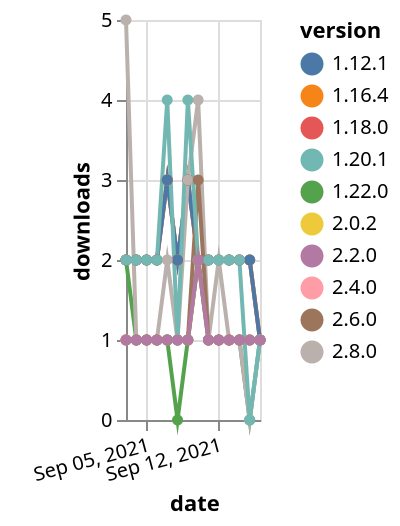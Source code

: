 {"$schema": "https://vega.github.io/schema/vega-lite/v5.json", "description": "A simple bar chart with embedded data.", "data": {"values": [{"date": "2021-09-03", "total": 222, "delta": 1, "version": "2.0.2"}, {"date": "2021-09-04", "total": 223, "delta": 1, "version": "2.0.2"}, {"date": "2021-09-05", "total": 224, "delta": 1, "version": "2.0.2"}, {"date": "2021-09-06", "total": 225, "delta": 1, "version": "2.0.2"}, {"date": "2021-09-07", "total": 226, "delta": 1, "version": "2.0.2"}, {"date": "2021-09-08", "total": 227, "delta": 1, "version": "2.0.2"}, {"date": "2021-09-09", "total": 228, "delta": 1, "version": "2.0.2"}, {"date": "2021-09-10", "total": 230, "delta": 2, "version": "2.0.2"}, {"date": "2021-09-11", "total": 231, "delta": 1, "version": "2.0.2"}, {"date": "2021-09-12", "total": 232, "delta": 1, "version": "2.0.2"}, {"date": "2021-09-13", "total": 233, "delta": 1, "version": "2.0.2"}, {"date": "2021-09-14", "total": 234, "delta": 1, "version": "2.0.2"}, {"date": "2021-09-15", "total": 235, "delta": 1, "version": "2.0.2"}, {"date": "2021-09-16", "total": 236, "delta": 1, "version": "2.0.2"}, {"date": "2021-09-03", "total": 2626, "delta": 2, "version": "1.18.0"}, {"date": "2021-09-04", "total": 2628, "delta": 2, "version": "1.18.0"}, {"date": "2021-09-05", "total": 2630, "delta": 2, "version": "1.18.0"}, {"date": "2021-09-06", "total": 2632, "delta": 2, "version": "1.18.0"}, {"date": "2021-09-07", "total": 2635, "delta": 3, "version": "1.18.0"}, {"date": "2021-09-08", "total": 2637, "delta": 2, "version": "1.18.0"}, {"date": "2021-09-09", "total": 2640, "delta": 3, "version": "1.18.0"}, {"date": "2021-09-10", "total": 2642, "delta": 2, "version": "1.18.0"}, {"date": "2021-09-11", "total": 2644, "delta": 2, "version": "1.18.0"}, {"date": "2021-09-12", "total": 2646, "delta": 2, "version": "1.18.0"}, {"date": "2021-09-13", "total": 2648, "delta": 2, "version": "1.18.0"}, {"date": "2021-09-14", "total": 2650, "delta": 2, "version": "1.18.0"}, {"date": "2021-09-15", "total": 2652, "delta": 2, "version": "1.18.0"}, {"date": "2021-09-16", "total": 2653, "delta": 1, "version": "1.18.0"}, {"date": "2021-09-03", "total": 243, "delta": 1, "version": "2.4.0"}, {"date": "2021-09-04", "total": 244, "delta": 1, "version": "2.4.0"}, {"date": "2021-09-05", "total": 245, "delta": 1, "version": "2.4.0"}, {"date": "2021-09-06", "total": 246, "delta": 1, "version": "2.4.0"}, {"date": "2021-09-07", "total": 247, "delta": 1, "version": "2.4.0"}, {"date": "2021-09-08", "total": 248, "delta": 1, "version": "2.4.0"}, {"date": "2021-09-09", "total": 249, "delta": 1, "version": "2.4.0"}, {"date": "2021-09-10", "total": 251, "delta": 2, "version": "2.4.0"}, {"date": "2021-09-11", "total": 252, "delta": 1, "version": "2.4.0"}, {"date": "2021-09-12", "total": 253, "delta": 1, "version": "2.4.0"}, {"date": "2021-09-13", "total": 254, "delta": 1, "version": "2.4.0"}, {"date": "2021-09-14", "total": 255, "delta": 1, "version": "2.4.0"}, {"date": "2021-09-15", "total": 256, "delta": 1, "version": "2.4.0"}, {"date": "2021-09-16", "total": 257, "delta": 1, "version": "2.4.0"}, {"date": "2021-09-03", "total": 319, "delta": 2, "version": "1.22.0"}, {"date": "2021-09-04", "total": 320, "delta": 1, "version": "1.22.0"}, {"date": "2021-09-05", "total": 321, "delta": 1, "version": "1.22.0"}, {"date": "2021-09-06", "total": 322, "delta": 1, "version": "1.22.0"}, {"date": "2021-09-07", "total": 323, "delta": 1, "version": "1.22.0"}, {"date": "2021-09-08", "total": 323, "delta": 0, "version": "1.22.0"}, {"date": "2021-09-09", "total": 324, "delta": 1, "version": "1.22.0"}, {"date": "2021-09-10", "total": 326, "delta": 2, "version": "1.22.0"}, {"date": "2021-09-11", "total": 327, "delta": 1, "version": "1.22.0"}, {"date": "2021-09-12", "total": 328, "delta": 1, "version": "1.22.0"}, {"date": "2021-09-13", "total": 329, "delta": 1, "version": "1.22.0"}, {"date": "2021-09-14", "total": 330, "delta": 1, "version": "1.22.0"}, {"date": "2021-09-15", "total": 330, "delta": 0, "version": "1.22.0"}, {"date": "2021-09-16", "total": 331, "delta": 1, "version": "1.22.0"}, {"date": "2021-09-03", "total": 2548, "delta": 2, "version": "1.16.4"}, {"date": "2021-09-04", "total": 2550, "delta": 2, "version": "1.16.4"}, {"date": "2021-09-05", "total": 2552, "delta": 2, "version": "1.16.4"}, {"date": "2021-09-06", "total": 2554, "delta": 2, "version": "1.16.4"}, {"date": "2021-09-07", "total": 2557, "delta": 3, "version": "1.16.4"}, {"date": "2021-09-08", "total": 2559, "delta": 2, "version": "1.16.4"}, {"date": "2021-09-09", "total": 2562, "delta": 3, "version": "1.16.4"}, {"date": "2021-09-10", "total": 2564, "delta": 2, "version": "1.16.4"}, {"date": "2021-09-11", "total": 2566, "delta": 2, "version": "1.16.4"}, {"date": "2021-09-12", "total": 2568, "delta": 2, "version": "1.16.4"}, {"date": "2021-09-13", "total": 2570, "delta": 2, "version": "1.16.4"}, {"date": "2021-09-14", "total": 2572, "delta": 2, "version": "1.16.4"}, {"date": "2021-09-15", "total": 2574, "delta": 2, "version": "1.16.4"}, {"date": "2021-09-16", "total": 2575, "delta": 1, "version": "1.16.4"}, {"date": "2021-09-03", "total": 2614, "delta": 2, "version": "1.12.1"}, {"date": "2021-09-04", "total": 2616, "delta": 2, "version": "1.12.1"}, {"date": "2021-09-05", "total": 2618, "delta": 2, "version": "1.12.1"}, {"date": "2021-09-06", "total": 2620, "delta": 2, "version": "1.12.1"}, {"date": "2021-09-07", "total": 2623, "delta": 3, "version": "1.12.1"}, {"date": "2021-09-08", "total": 2625, "delta": 2, "version": "1.12.1"}, {"date": "2021-09-09", "total": 2628, "delta": 3, "version": "1.12.1"}, {"date": "2021-09-10", "total": 2630, "delta": 2, "version": "1.12.1"}, {"date": "2021-09-11", "total": 2632, "delta": 2, "version": "1.12.1"}, {"date": "2021-09-12", "total": 2634, "delta": 2, "version": "1.12.1"}, {"date": "2021-09-13", "total": 2636, "delta": 2, "version": "1.12.1"}, {"date": "2021-09-14", "total": 2638, "delta": 2, "version": "1.12.1"}, {"date": "2021-09-15", "total": 2640, "delta": 2, "version": "1.12.1"}, {"date": "2021-09-16", "total": 2641, "delta": 1, "version": "1.12.1"}, {"date": "2021-09-03", "total": 159, "delta": 5, "version": "2.8.0"}, {"date": "2021-09-04", "total": 160, "delta": 1, "version": "2.8.0"}, {"date": "2021-09-05", "total": 161, "delta": 1, "version": "2.8.0"}, {"date": "2021-09-06", "total": 162, "delta": 1, "version": "2.8.0"}, {"date": "2021-09-07", "total": 164, "delta": 2, "version": "2.8.0"}, {"date": "2021-09-08", "total": 165, "delta": 1, "version": "2.8.0"}, {"date": "2021-09-09", "total": 168, "delta": 3, "version": "2.8.0"}, {"date": "2021-09-10", "total": 172, "delta": 4, "version": "2.8.0"}, {"date": "2021-09-11", "total": 173, "delta": 1, "version": "2.8.0"}, {"date": "2021-09-12", "total": 175, "delta": 2, "version": "2.8.0"}, {"date": "2021-09-13", "total": 176, "delta": 1, "version": "2.8.0"}, {"date": "2021-09-14", "total": 177, "delta": 1, "version": "2.8.0"}, {"date": "2021-09-15", "total": 177, "delta": 0, "version": "2.8.0"}, {"date": "2021-09-16", "total": 178, "delta": 1, "version": "2.8.0"}, {"date": "2021-09-03", "total": 263, "delta": 1, "version": "2.6.0"}, {"date": "2021-09-04", "total": 264, "delta": 1, "version": "2.6.0"}, {"date": "2021-09-05", "total": 265, "delta": 1, "version": "2.6.0"}, {"date": "2021-09-06", "total": 266, "delta": 1, "version": "2.6.0"}, {"date": "2021-09-07", "total": 267, "delta": 1, "version": "2.6.0"}, {"date": "2021-09-08", "total": 268, "delta": 1, "version": "2.6.0"}, {"date": "2021-09-09", "total": 269, "delta": 1, "version": "2.6.0"}, {"date": "2021-09-10", "total": 272, "delta": 3, "version": "2.6.0"}, {"date": "2021-09-11", "total": 273, "delta": 1, "version": "2.6.0"}, {"date": "2021-09-12", "total": 274, "delta": 1, "version": "2.6.0"}, {"date": "2021-09-13", "total": 275, "delta": 1, "version": "2.6.0"}, {"date": "2021-09-14", "total": 276, "delta": 1, "version": "2.6.0"}, {"date": "2021-09-15", "total": 277, "delta": 1, "version": "2.6.0"}, {"date": "2021-09-16", "total": 278, "delta": 1, "version": "2.6.0"}, {"date": "2021-09-03", "total": 2446, "delta": 2, "version": "1.20.1"}, {"date": "2021-09-04", "total": 2448, "delta": 2, "version": "1.20.1"}, {"date": "2021-09-05", "total": 2450, "delta": 2, "version": "1.20.1"}, {"date": "2021-09-06", "total": 2452, "delta": 2, "version": "1.20.1"}, {"date": "2021-09-07", "total": 2456, "delta": 4, "version": "1.20.1"}, {"date": "2021-09-08", "total": 2457, "delta": 1, "version": "1.20.1"}, {"date": "2021-09-09", "total": 2461, "delta": 4, "version": "1.20.1"}, {"date": "2021-09-10", "total": 2463, "delta": 2, "version": "1.20.1"}, {"date": "2021-09-11", "total": 2465, "delta": 2, "version": "1.20.1"}, {"date": "2021-09-12", "total": 2467, "delta": 2, "version": "1.20.1"}, {"date": "2021-09-13", "total": 2469, "delta": 2, "version": "1.20.1"}, {"date": "2021-09-14", "total": 2471, "delta": 2, "version": "1.20.1"}, {"date": "2021-09-15", "total": 2471, "delta": 0, "version": "1.20.1"}, {"date": "2021-09-16", "total": 2472, "delta": 1, "version": "1.20.1"}, {"date": "2021-09-03", "total": 242, "delta": 1, "version": "2.2.0"}, {"date": "2021-09-04", "total": 243, "delta": 1, "version": "2.2.0"}, {"date": "2021-09-05", "total": 244, "delta": 1, "version": "2.2.0"}, {"date": "2021-09-06", "total": 245, "delta": 1, "version": "2.2.0"}, {"date": "2021-09-07", "total": 246, "delta": 1, "version": "2.2.0"}, {"date": "2021-09-08", "total": 247, "delta": 1, "version": "2.2.0"}, {"date": "2021-09-09", "total": 248, "delta": 1, "version": "2.2.0"}, {"date": "2021-09-10", "total": 250, "delta": 2, "version": "2.2.0"}, {"date": "2021-09-11", "total": 251, "delta": 1, "version": "2.2.0"}, {"date": "2021-09-12", "total": 252, "delta": 1, "version": "2.2.0"}, {"date": "2021-09-13", "total": 253, "delta": 1, "version": "2.2.0"}, {"date": "2021-09-14", "total": 254, "delta": 1, "version": "2.2.0"}, {"date": "2021-09-15", "total": 255, "delta": 1, "version": "2.2.0"}, {"date": "2021-09-16", "total": 256, "delta": 1, "version": "2.2.0"}]}, "width": "container", "mark": {"type": "line", "point": {"filled": true}}, "encoding": {"x": {"field": "date", "type": "temporal", "timeUnit": "yearmonthdate", "title": "date", "axis": {"labelAngle": -15}}, "y": {"field": "delta", "type": "quantitative", "title": "downloads"}, "color": {"field": "version", "type": "nominal"}, "tooltip": {"field": "delta"}}}
